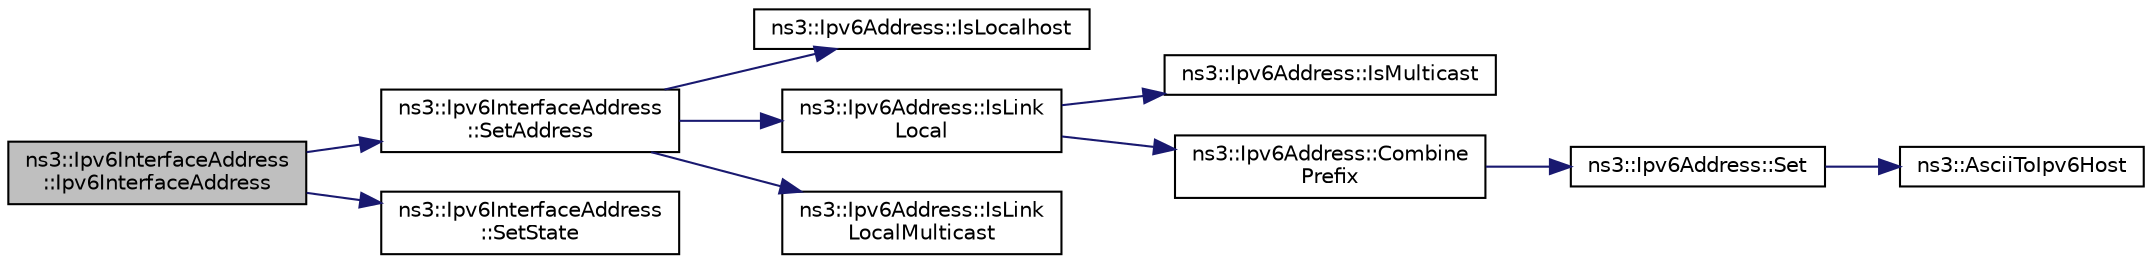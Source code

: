 digraph "ns3::Ipv6InterfaceAddress::Ipv6InterfaceAddress"
{
  edge [fontname="Helvetica",fontsize="10",labelfontname="Helvetica",labelfontsize="10"];
  node [fontname="Helvetica",fontsize="10",shape=record];
  rankdir="LR";
  Node1 [label="ns3::Ipv6InterfaceAddress\l::Ipv6InterfaceAddress",height=0.2,width=0.4,color="black", fillcolor="grey75", style="filled", fontcolor="black"];
  Node1 -> Node2 [color="midnightblue",fontsize="10",style="solid"];
  Node2 [label="ns3::Ipv6InterfaceAddress\l::SetAddress",height=0.2,width=0.4,color="black", fillcolor="white", style="filled",URL="$dc/d62/classns3_1_1Ipv6InterfaceAddress.html#a2aa170b0aa646252f4754abed77db8ec",tooltip="Set IPv6 address (and scope). "];
  Node2 -> Node3 [color="midnightblue",fontsize="10",style="solid"];
  Node3 [label="ns3::Ipv6Address::IsLocalhost",height=0.2,width=0.4,color="black", fillcolor="white", style="filled",URL="$d5/de6/classns3_1_1Ipv6Address.html#a73db75839a77d0ef0ec0770fb4dc06cd",tooltip="If the IPv6 address is localhost (::1). "];
  Node2 -> Node4 [color="midnightblue",fontsize="10",style="solid"];
  Node4 [label="ns3::Ipv6Address::IsLink\lLocal",height=0.2,width=0.4,color="black", fillcolor="white", style="filled",URL="$d5/de6/classns3_1_1Ipv6Address.html#a881c3e796e2afdbd49b2ec630ada1126",tooltip="If the IPv6 address is a link-local address (fe80::/64). "];
  Node4 -> Node5 [color="midnightblue",fontsize="10",style="solid"];
  Node5 [label="ns3::Ipv6Address::IsMulticast",height=0.2,width=0.4,color="black", fillcolor="white", style="filled",URL="$d5/de6/classns3_1_1Ipv6Address.html#a0657bb007d3c5618f3f6000b5054df72",tooltip="If the IPv6 address is multicast (ff00::/8). "];
  Node4 -> Node6 [color="midnightblue",fontsize="10",style="solid"];
  Node6 [label="ns3::Ipv6Address::Combine\lPrefix",height=0.2,width=0.4,color="black", fillcolor="white", style="filled",URL="$d5/de6/classns3_1_1Ipv6Address.html#a91f6e8c6a3020d592f45b8e33a79070f",tooltip="Combine this address with a prefix. "];
  Node6 -> Node7 [color="midnightblue",fontsize="10",style="solid"];
  Node7 [label="ns3::Ipv6Address::Set",height=0.2,width=0.4,color="black", fillcolor="white", style="filled",URL="$d5/de6/classns3_1_1Ipv6Address.html#aa5566a72cd0db41ef149a444977b6d7f",tooltip="Sets an Ipv6Address by parsing the input C-string. "];
  Node7 -> Node8 [color="midnightblue",fontsize="10",style="solid"];
  Node8 [label="ns3::AsciiToIpv6Host",height=0.2,width=0.4,color="black", fillcolor="white", style="filled",URL="$d7/d2e/namespacens3.html#aba8266b47e04689cbaa4d1c34e68fedf",tooltip="Convert an IPv6 C-string into a 128-bit representation. "];
  Node2 -> Node9 [color="midnightblue",fontsize="10",style="solid"];
  Node9 [label="ns3::Ipv6Address::IsLink\lLocalMulticast",height=0.2,width=0.4,color="black", fillcolor="white", style="filled",URL="$d5/de6/classns3_1_1Ipv6Address.html#aa42014ff8e114b2b4295b3ca289f80bf",tooltip="If the IPv6 address is link-local multicast (ff02::/16). "];
  Node1 -> Node10 [color="midnightblue",fontsize="10",style="solid"];
  Node10 [label="ns3::Ipv6InterfaceAddress\l::SetState",height=0.2,width=0.4,color="black", fillcolor="white", style="filled",URL="$dc/d62/classns3_1_1Ipv6InterfaceAddress.html#a3ca257cb4c203c6cc7fe03f2b4503179",tooltip="Set the state. "];
}
